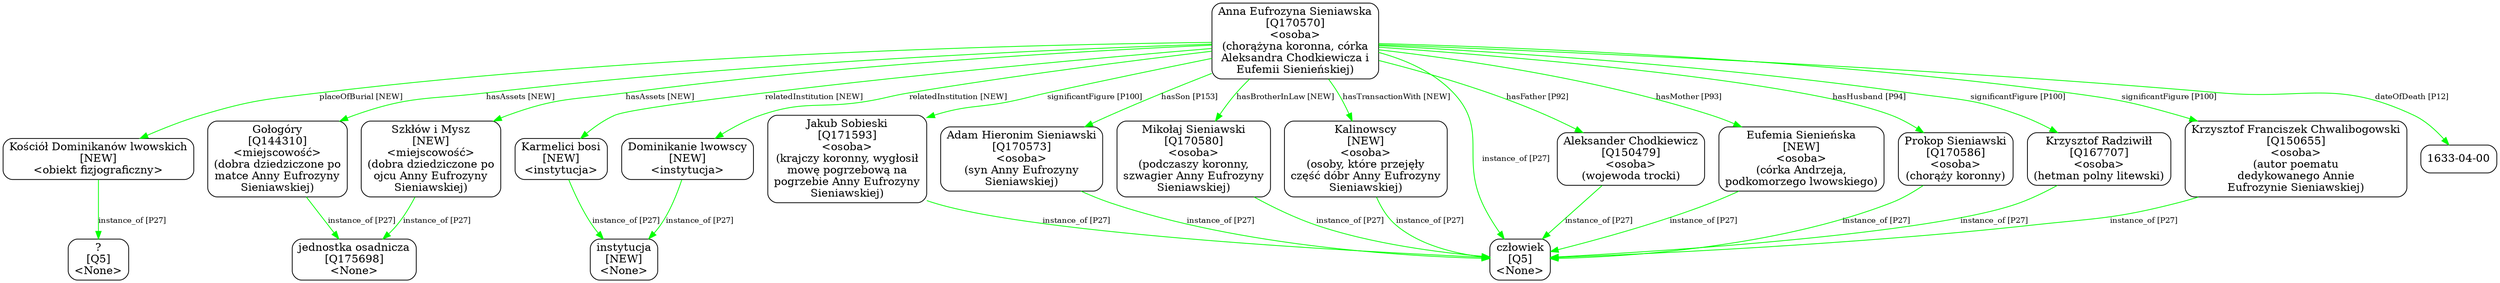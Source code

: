 digraph {
	node [shape=box,
		style=rounded
	];
	edge [fontsize=10];
	"Anna Eufrozyna Sieniawska
[Q170570]
<osoba>
(chorążyna koronna, córka
Aleksandra Chodkiewicza i
Eufemii Sienieńskiej)"	[color=black,
		label="Anna Eufrozyna Sieniawska
[Q170570]
<osoba>
(chorążyna koronna, córka
Aleksandra Chodkiewicza i
Eufemii Sienieńskiej)"];
	"Aleksander Chodkiewicz
[Q150479]
<osoba>
(wojewoda trocki)"	[color=black,
		label="Aleksander Chodkiewicz
[Q150479]
<osoba>
(wojewoda trocki)"];
	"Anna Eufrozyna Sieniawska
[Q170570]
<osoba>
(chorążyna koronna, córka
Aleksandra Chodkiewicza i
Eufemii Sienieńskiej)" -> "Aleksander Chodkiewicz
[Q150479]
<osoba>
(wojewoda trocki)"	[color=green,
		label="hasFather [P92]"];
	"Eufemia Sienieńska
[NEW]
<osoba>
(córka Andrzeja,
podkomorzego lwowskiego)"	[color=black,
		label="Eufemia Sienieńska
[NEW]
<osoba>
(córka Andrzeja,
podkomorzego lwowskiego)"];
	"Anna Eufrozyna Sieniawska
[Q170570]
<osoba>
(chorążyna koronna, córka
Aleksandra Chodkiewicza i
Eufemii Sienieńskiej)" -> "Eufemia Sienieńska
[NEW]
<osoba>
(córka Andrzeja,
podkomorzego lwowskiego)"	[color=green,
		label="hasMother [P93]"];
	"Prokop Sieniawski
[Q170586]
<osoba>
(chorąży koronny)"	[color=black,
		label="Prokop Sieniawski
[Q170586]
<osoba>
(chorąży koronny)"];
	"Anna Eufrozyna Sieniawska
[Q170570]
<osoba>
(chorążyna koronna, córka
Aleksandra Chodkiewicza i
Eufemii Sienieńskiej)" -> "Prokop Sieniawski
[Q170586]
<osoba>
(chorąży koronny)"	[color=green,
		label="hasHusband [P94]"];
	"Kościół Dominikanów lwowskich
[NEW]
<obiekt fizjograficzny>"	[color=black,
		label="Kościół Dominikanów lwowskich
[NEW]
<obiekt fizjograficzny>"];
	"Anna Eufrozyna Sieniawska
[Q170570]
<osoba>
(chorążyna koronna, córka
Aleksandra Chodkiewicza i
Eufemii Sienieńskiej)" -> "Kościół Dominikanów lwowskich
[NEW]
<obiekt fizjograficzny>"	[color=green,
		label="placeOfBurial [NEW]"];
	"Gołogóry
[Q144310]
<miejscowość>
(dobra dziedziczone po
matce Anny Eufrozyny
Sieniawskiej)"	[color=black,
		label="Gołogóry
[Q144310]
<miejscowość>
(dobra dziedziczone po
matce Anny Eufrozyny
Sieniawskiej)"];
	"Anna Eufrozyna Sieniawska
[Q170570]
<osoba>
(chorążyna koronna, córka
Aleksandra Chodkiewicza i
Eufemii Sienieńskiej)" -> "Gołogóry
[Q144310]
<miejscowość>
(dobra dziedziczone po
matce Anny Eufrozyny
Sieniawskiej)"	[color=green,
		label="hasAssets [NEW]"];
	"Szkłów i Mysz
[NEW]
<miejscowość>
(dobra dziedziczone po
ojcu Anny Eufrozyny
Sieniawskiej)"	[color=black,
		label="Szkłów i Mysz
[NEW]
<miejscowość>
(dobra dziedziczone po
ojcu Anny Eufrozyny
Sieniawskiej)"];
	"Anna Eufrozyna Sieniawska
[Q170570]
<osoba>
(chorążyna koronna, córka
Aleksandra Chodkiewicza i
Eufemii Sienieńskiej)" -> "Szkłów i Mysz
[NEW]
<miejscowość>
(dobra dziedziczone po
ojcu Anny Eufrozyny
Sieniawskiej)"	[color=green,
		label="hasAssets [NEW]"];
	"Krzysztof Radziwiłł
[Q167707]
<osoba>
(hetman polny litewski)"	[color=black,
		label="Krzysztof Radziwiłł
[Q167707]
<osoba>
(hetman polny litewski)"];
	"Anna Eufrozyna Sieniawska
[Q170570]
<osoba>
(chorążyna koronna, córka
Aleksandra Chodkiewicza i
Eufemii Sienieńskiej)" -> "Krzysztof Radziwiłł
[Q167707]
<osoba>
(hetman polny litewski)"	[color=green,
		label="significantFigure [P100]"];
	"Dominikanie lwowscy
[NEW]
<instytucja>"	[color=black,
		label="Dominikanie lwowscy
[NEW]
<instytucja>"];
	"Anna Eufrozyna Sieniawska
[Q170570]
<osoba>
(chorążyna koronna, córka
Aleksandra Chodkiewicza i
Eufemii Sienieńskiej)" -> "Dominikanie lwowscy
[NEW]
<instytucja>"	[color=green,
		label="relatedInstitution [NEW]"];
	"Karmelici bosi
[NEW]
<instytucja>"	[color=black,
		label="Karmelici bosi
[NEW]
<instytucja>"];
	"Anna Eufrozyna Sieniawska
[Q170570]
<osoba>
(chorążyna koronna, córka
Aleksandra Chodkiewicza i
Eufemii Sienieńskiej)" -> "Karmelici bosi
[NEW]
<instytucja>"	[color=green,
		label="relatedInstitution [NEW]"];
	"Krzysztof Franciszek Chwalibogowski
[Q150655]
<osoba>
(autor poematu
dedykowanego Annie
Eufrozynie Sieniawskiej)"	[color=black,
		label="Krzysztof Franciszek Chwalibogowski
[Q150655]
<osoba>
(autor poematu
dedykowanego Annie
Eufrozynie Sieniawskiej)"];
	"Anna Eufrozyna Sieniawska
[Q170570]
<osoba>
(chorążyna koronna, córka
Aleksandra Chodkiewicza i
Eufemii Sienieńskiej)" -> "Krzysztof Franciszek Chwalibogowski
[Q150655]
<osoba>
(autor poematu
dedykowanego Annie
Eufrozynie Sieniawskiej)"	[color=green,
		label="significantFigure [P100]"];
	"Jakub Sobieski
[Q171593]
<osoba>
(krajczy koronny, wygłosił
mowę pogrzebową na
pogrzebie Anny Eufrozyny
Sieniawskiej)"	[color=black,
		label="Jakub Sobieski
[Q171593]
<osoba>
(krajczy koronny, wygłosił
mowę pogrzebową na
pogrzebie Anny Eufrozyny
Sieniawskiej)"];
	"Anna Eufrozyna Sieniawska
[Q170570]
<osoba>
(chorążyna koronna, córka
Aleksandra Chodkiewicza i
Eufemii Sienieńskiej)" -> "Jakub Sobieski
[Q171593]
<osoba>
(krajczy koronny, wygłosił
mowę pogrzebową na
pogrzebie Anny Eufrozyny
Sieniawskiej)"	[color=green,
		label="significantFigure [P100]"];
	"Adam Hieronim Sieniawski
[Q170573]
<osoba>
(syn Anny Eufrozyny
Sieniawskiej)"	[color=black,
		label="Adam Hieronim Sieniawski
[Q170573]
<osoba>
(syn Anny Eufrozyny
Sieniawskiej)"];
	"Anna Eufrozyna Sieniawska
[Q170570]
<osoba>
(chorążyna koronna, córka
Aleksandra Chodkiewicza i
Eufemii Sienieńskiej)" -> "Adam Hieronim Sieniawski
[Q170573]
<osoba>
(syn Anny Eufrozyny
Sieniawskiej)"	[color=green,
		label="hasSon [P153]"];
	"Mikołaj Sieniawski
[Q170580]
<osoba>
(podczaszy koronny,
szwagier Anny Eufrozyny
Sieniawskiej)"	[color=black,
		label="Mikołaj Sieniawski
[Q170580]
<osoba>
(podczaszy koronny,
szwagier Anny Eufrozyny
Sieniawskiej)"];
	"Anna Eufrozyna Sieniawska
[Q170570]
<osoba>
(chorążyna koronna, córka
Aleksandra Chodkiewicza i
Eufemii Sienieńskiej)" -> "Mikołaj Sieniawski
[Q170580]
<osoba>
(podczaszy koronny,
szwagier Anny Eufrozyny
Sieniawskiej)"	[color=green,
		label="hasBrotherInLaw [NEW]"];
	"Kalinowscy
[NEW]
<osoba>
(osoby, które przejęły
część dóbr Anny Eufrozyny
Sieniawskiej)"	[color=black,
		label="Kalinowscy
[NEW]
<osoba>
(osoby, które przejęły
część dóbr Anny Eufrozyny
Sieniawskiej)"];
	"Anna Eufrozyna Sieniawska
[Q170570]
<osoba>
(chorążyna koronna, córka
Aleksandra Chodkiewicza i
Eufemii Sienieńskiej)" -> "Kalinowscy
[NEW]
<osoba>
(osoby, które przejęły
część dóbr Anny Eufrozyny
Sieniawskiej)"	[color=green,
		label="hasTransactionWith [NEW]"];
	"Anna Eufrozyna Sieniawska
[Q170570]
<osoba>
(chorążyna koronna, córka
Aleksandra Chodkiewicza i
Eufemii Sienieńskiej)" -> "człowiek
[Q5]
<None>"	[color=green,
		label="instance_of [P27]"];
	"Anna Eufrozyna Sieniawska
[Q170570]
<osoba>
(chorążyna koronna, córka
Aleksandra Chodkiewicza i
Eufemii Sienieńskiej)" -> "1633-04-00"	[color=green,
		label="dateOfDeath [P12]",
		minlen=1];
	"Aleksander Chodkiewicz
[Q150479]
<osoba>
(wojewoda trocki)" -> "człowiek
[Q5]
<None>"	[color=green,
		label="instance_of [P27]"];
	"Eufemia Sienieńska
[NEW]
<osoba>
(córka Andrzeja,
podkomorzego lwowskiego)" -> "człowiek
[Q5]
<None>"	[color=green,
		label="instance_of [P27]"];
	"Prokop Sieniawski
[Q170586]
<osoba>
(chorąży koronny)" -> "człowiek
[Q5]
<None>"	[color=green,
		label="instance_of [P27]"];
	"Kościół Dominikanów lwowskich
[NEW]
<obiekt fizjograficzny>" -> "?
[Q5]
<None>"	[color=green,
		label="instance_of [P27]",
		minlen=1];
	"Gołogóry
[Q144310]
<miejscowość>
(dobra dziedziczone po
matce Anny Eufrozyny
Sieniawskiej)" -> "jednostka osadnicza
[Q175698]
<None>"	[color=green,
		label="instance_of [P27]"];
	"Szkłów i Mysz
[NEW]
<miejscowość>
(dobra dziedziczone po
ojcu Anny Eufrozyny
Sieniawskiej)" -> "jednostka osadnicza
[Q175698]
<None>"	[color=green,
		label="instance_of [P27]"];
	"Krzysztof Radziwiłł
[Q167707]
<osoba>
(hetman polny litewski)" -> "człowiek
[Q5]
<None>"	[color=green,
		label="instance_of [P27]"];
	"Dominikanie lwowscy
[NEW]
<instytucja>" -> "instytucja
[NEW]
<None>"	[color=green,
		label="instance_of [P27]"];
	"Karmelici bosi
[NEW]
<instytucja>" -> "instytucja
[NEW]
<None>"	[color=green,
		label="instance_of [P27]"];
	"Krzysztof Franciszek Chwalibogowski
[Q150655]
<osoba>
(autor poematu
dedykowanego Annie
Eufrozynie Sieniawskiej)" -> "człowiek
[Q5]
<None>"	[color=green,
		label="instance_of [P27]"];
	"Jakub Sobieski
[Q171593]
<osoba>
(krajczy koronny, wygłosił
mowę pogrzebową na
pogrzebie Anny Eufrozyny
Sieniawskiej)" -> "człowiek
[Q5]
<None>"	[color=green,
		label="instance_of [P27]"];
	"Adam Hieronim Sieniawski
[Q170573]
<osoba>
(syn Anny Eufrozyny
Sieniawskiej)" -> "człowiek
[Q5]
<None>"	[color=green,
		label="instance_of [P27]"];
	"Mikołaj Sieniawski
[Q170580]
<osoba>
(podczaszy koronny,
szwagier Anny Eufrozyny
Sieniawskiej)" -> "człowiek
[Q5]
<None>"	[color=green,
		label="instance_of [P27]"];
	"Kalinowscy
[NEW]
<osoba>
(osoby, które przejęły
część dóbr Anny Eufrozyny
Sieniawskiej)" -> "człowiek
[Q5]
<None>"	[color=green,
		label="instance_of [P27]"];
}

